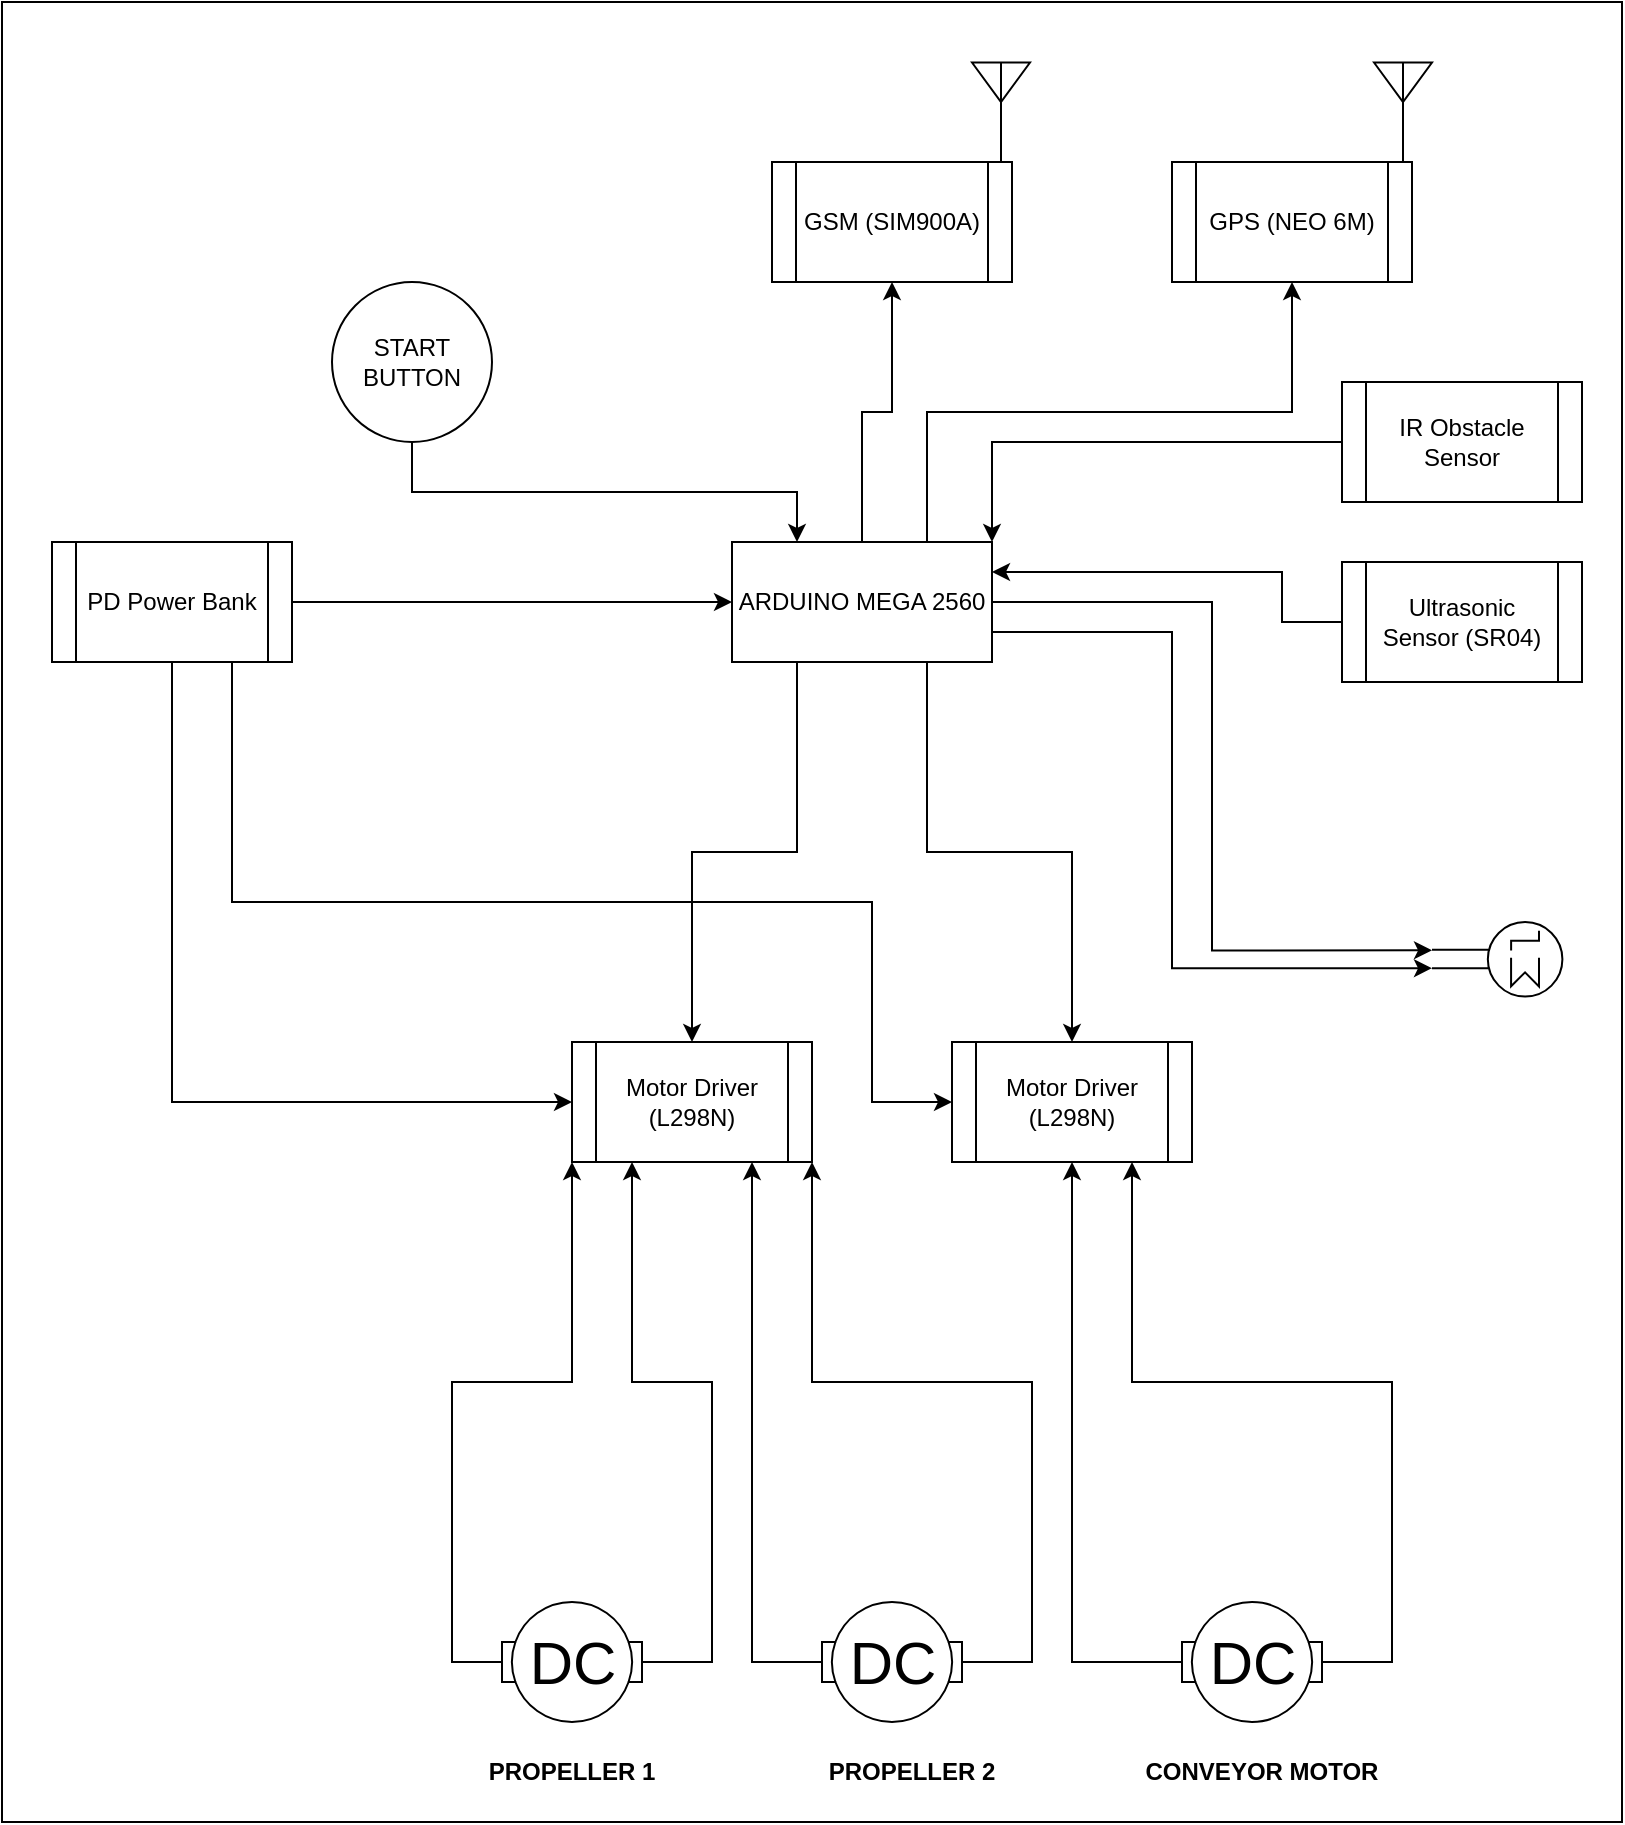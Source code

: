 <mxfile version="17.4.6" type="device"><diagram id="dnliXwXc5J6tA5w0Faiv" name="Page-1"><mxGraphModel dx="2109" dy="1231" grid="1" gridSize="10" guides="1" tooltips="1" connect="1" arrows="1" fold="1" page="1" pageScale="1" pageWidth="850" pageHeight="1100" math="0" shadow="0"><root><mxCell id="0"/><mxCell id="1" parent="0"/><mxCell id="skXBasSw-qw5Z2IBONiR-43" value="" style="rounded=0;whiteSpace=wrap;html=1;" vertex="1" parent="1"><mxGeometry x="20" y="30" width="810" height="910" as="geometry"/></mxCell><mxCell id="skXBasSw-qw5Z2IBONiR-27" style="edgeStyle=orthogonalEdgeStyle;rounded=0;orthogonalLoop=1;jettySize=auto;html=1;exitX=0.5;exitY=0;exitDx=0;exitDy=0;entryX=0.5;entryY=1;entryDx=0;entryDy=0;" edge="1" parent="1" source="skXBasSw-qw5Z2IBONiR-2" target="skXBasSw-qw5Z2IBONiR-4"><mxGeometry relative="1" as="geometry"/></mxCell><mxCell id="skXBasSw-qw5Z2IBONiR-30" style="edgeStyle=orthogonalEdgeStyle;rounded=0;orthogonalLoop=1;jettySize=auto;html=1;exitX=0.75;exitY=0;exitDx=0;exitDy=0;entryX=0.5;entryY=1;entryDx=0;entryDy=0;" edge="1" parent="1" source="skXBasSw-qw5Z2IBONiR-2" target="skXBasSw-qw5Z2IBONiR-5"><mxGeometry relative="1" as="geometry"/></mxCell><mxCell id="skXBasSw-qw5Z2IBONiR-32" style="edgeStyle=orthogonalEdgeStyle;rounded=0;orthogonalLoop=1;jettySize=auto;html=1;exitX=0.25;exitY=1;exitDx=0;exitDy=0;entryX=0.5;entryY=0;entryDx=0;entryDy=0;" edge="1" parent="1" source="skXBasSw-qw5Z2IBONiR-2" target="skXBasSw-qw5Z2IBONiR-6"><mxGeometry relative="1" as="geometry"/></mxCell><mxCell id="skXBasSw-qw5Z2IBONiR-33" style="edgeStyle=orthogonalEdgeStyle;rounded=0;orthogonalLoop=1;jettySize=auto;html=1;exitX=0.75;exitY=1;exitDx=0;exitDy=0;entryX=0.5;entryY=0;entryDx=0;entryDy=0;" edge="1" parent="1" source="skXBasSw-qw5Z2IBONiR-2" target="skXBasSw-qw5Z2IBONiR-7"><mxGeometry relative="1" as="geometry"/></mxCell><mxCell id="skXBasSw-qw5Z2IBONiR-41" style="edgeStyle=orthogonalEdgeStyle;rounded=0;orthogonalLoop=1;jettySize=auto;html=1;exitX=1;exitY=0.5;exitDx=0;exitDy=0;entryX=1;entryY=0.62;entryDx=0;entryDy=0;entryPerimeter=0;" edge="1" parent="1" source="skXBasSw-qw5Z2IBONiR-2" target="skXBasSw-qw5Z2IBONiR-21"><mxGeometry relative="1" as="geometry"/></mxCell><mxCell id="skXBasSw-qw5Z2IBONiR-42" style="edgeStyle=orthogonalEdgeStyle;rounded=0;orthogonalLoop=1;jettySize=auto;html=1;exitX=1;exitY=0.75;exitDx=0;exitDy=0;entryX=1;entryY=0.38;entryDx=0;entryDy=0;entryPerimeter=0;" edge="1" parent="1" source="skXBasSw-qw5Z2IBONiR-2" target="skXBasSw-qw5Z2IBONiR-21"><mxGeometry relative="1" as="geometry"><Array as="points"><mxPoint x="605" y="345"/><mxPoint x="605" y="513"/></Array></mxGeometry></mxCell><mxCell id="skXBasSw-qw5Z2IBONiR-2" value="ARDUINO MEGA 2560" style="rounded=0;whiteSpace=wrap;html=1;" vertex="1" parent="1"><mxGeometry x="385" y="300" width="130" height="60" as="geometry"/></mxCell><mxCell id="skXBasSw-qw5Z2IBONiR-4" value="GSM (SIM900A)" style="shape=process;whiteSpace=wrap;html=1;backgroundOutline=1;" vertex="1" parent="1"><mxGeometry x="405" y="110" width="120" height="60" as="geometry"/></mxCell><mxCell id="skXBasSw-qw5Z2IBONiR-5" value="GPS (NEO 6M)" style="shape=process;whiteSpace=wrap;html=1;backgroundOutline=1;" vertex="1" parent="1"><mxGeometry x="605" y="110" width="120" height="60" as="geometry"/></mxCell><mxCell id="skXBasSw-qw5Z2IBONiR-6" value="Motor Driver (L298N)" style="shape=process;whiteSpace=wrap;html=1;backgroundOutline=1;" vertex="1" parent="1"><mxGeometry x="305" y="550" width="120" height="60" as="geometry"/></mxCell><mxCell id="skXBasSw-qw5Z2IBONiR-7" value="Motor Driver (L298N)" style="shape=process;whiteSpace=wrap;html=1;backgroundOutline=1;" vertex="1" parent="1"><mxGeometry x="495" y="550" width="120" height="60" as="geometry"/></mxCell><mxCell id="skXBasSw-qw5Z2IBONiR-26" style="edgeStyle=orthogonalEdgeStyle;rounded=0;orthogonalLoop=1;jettySize=auto;html=1;exitX=0.5;exitY=1;exitDx=0;exitDy=0;entryX=0.25;entryY=0;entryDx=0;entryDy=0;" edge="1" parent="1" source="skXBasSw-qw5Z2IBONiR-8" target="skXBasSw-qw5Z2IBONiR-2"><mxGeometry relative="1" as="geometry"/></mxCell><mxCell id="skXBasSw-qw5Z2IBONiR-8" value="START BUTTON" style="ellipse;whiteSpace=wrap;html=1;aspect=fixed;" vertex="1" parent="1"><mxGeometry x="185" y="170" width="80" height="80" as="geometry"/></mxCell><mxCell id="skXBasSw-qw5Z2IBONiR-46" style="edgeStyle=orthogonalEdgeStyle;rounded=0;orthogonalLoop=1;jettySize=auto;html=1;exitX=0;exitY=0.5;exitDx=0;exitDy=0;entryX=1;entryY=0;entryDx=0;entryDy=0;" edge="1" parent="1" source="skXBasSw-qw5Z2IBONiR-9" target="skXBasSw-qw5Z2IBONiR-2"><mxGeometry relative="1" as="geometry"/></mxCell><mxCell id="skXBasSw-qw5Z2IBONiR-9" value="IR Obstacle Sensor" style="shape=process;whiteSpace=wrap;html=1;backgroundOutline=1;" vertex="1" parent="1"><mxGeometry x="690" y="220" width="120" height="60" as="geometry"/></mxCell><mxCell id="skXBasSw-qw5Z2IBONiR-22" style="edgeStyle=orthogonalEdgeStyle;rounded=0;orthogonalLoop=1;jettySize=auto;html=1;exitX=0.5;exitY=1;exitDx=0;exitDy=0;entryX=0;entryY=0.5;entryDx=0;entryDy=0;" edge="1" parent="1" source="skXBasSw-qw5Z2IBONiR-10" target="skXBasSw-qw5Z2IBONiR-6"><mxGeometry relative="1" as="geometry"/></mxCell><mxCell id="skXBasSw-qw5Z2IBONiR-23" style="edgeStyle=orthogonalEdgeStyle;rounded=0;orthogonalLoop=1;jettySize=auto;html=1;exitX=0.75;exitY=1;exitDx=0;exitDy=0;entryX=0;entryY=0.5;entryDx=0;entryDy=0;" edge="1" parent="1" source="skXBasSw-qw5Z2IBONiR-10" target="skXBasSw-qw5Z2IBONiR-7"><mxGeometry relative="1" as="geometry"><Array as="points"><mxPoint x="135" y="480"/><mxPoint x="455" y="480"/><mxPoint x="455" y="580"/></Array></mxGeometry></mxCell><mxCell id="skXBasSw-qw5Z2IBONiR-25" style="edgeStyle=orthogonalEdgeStyle;rounded=0;orthogonalLoop=1;jettySize=auto;html=1;exitX=1;exitY=0.5;exitDx=0;exitDy=0;entryX=0;entryY=0.5;entryDx=0;entryDy=0;" edge="1" parent="1" source="skXBasSw-qw5Z2IBONiR-10" target="skXBasSw-qw5Z2IBONiR-2"><mxGeometry relative="1" as="geometry"/></mxCell><mxCell id="skXBasSw-qw5Z2IBONiR-10" value="PD Power Bank" style="shape=process;whiteSpace=wrap;html=1;backgroundOutline=1;" vertex="1" parent="1"><mxGeometry x="45" y="300" width="120" height="60" as="geometry"/></mxCell><mxCell id="skXBasSw-qw5Z2IBONiR-13" style="edgeStyle=orthogonalEdgeStyle;rounded=0;orthogonalLoop=1;jettySize=auto;html=1;exitX=0;exitY=0.5;exitDx=0;exitDy=0;exitPerimeter=0;entryX=0;entryY=1;entryDx=0;entryDy=0;" edge="1" parent="1" source="skXBasSw-qw5Z2IBONiR-12" target="skXBasSw-qw5Z2IBONiR-6"><mxGeometry relative="1" as="geometry"><Array as="points"><mxPoint x="245" y="860"/><mxPoint x="245" y="720"/><mxPoint x="305" y="720"/></Array></mxGeometry></mxCell><mxCell id="skXBasSw-qw5Z2IBONiR-14" style="edgeStyle=orthogonalEdgeStyle;rounded=0;orthogonalLoop=1;jettySize=auto;html=1;exitX=1;exitY=0.5;exitDx=0;exitDy=0;exitPerimeter=0;entryX=0.25;entryY=1;entryDx=0;entryDy=0;" edge="1" parent="1" source="skXBasSw-qw5Z2IBONiR-12" target="skXBasSw-qw5Z2IBONiR-6"><mxGeometry relative="1" as="geometry"><Array as="points"><mxPoint x="375" y="860"/><mxPoint x="375" y="720"/><mxPoint x="335" y="720"/></Array></mxGeometry></mxCell><mxCell id="skXBasSw-qw5Z2IBONiR-12" value="DC" style="shape=mxgraph.electrical.electro-mechanical.motor_2;html=1;shadow=0;dashed=0;align=center;fontSize=30;strokeWidth=1;" vertex="1" parent="1"><mxGeometry x="255" y="830" width="100" height="60" as="geometry"/></mxCell><mxCell id="skXBasSw-qw5Z2IBONiR-17" style="edgeStyle=orthogonalEdgeStyle;rounded=0;orthogonalLoop=1;jettySize=auto;html=1;exitX=1;exitY=0.5;exitDx=0;exitDy=0;exitPerimeter=0;entryX=1;entryY=1;entryDx=0;entryDy=0;" edge="1" parent="1" source="skXBasSw-qw5Z2IBONiR-15" target="skXBasSw-qw5Z2IBONiR-6"><mxGeometry relative="1" as="geometry"/></mxCell><mxCell id="skXBasSw-qw5Z2IBONiR-18" style="edgeStyle=orthogonalEdgeStyle;rounded=0;orthogonalLoop=1;jettySize=auto;html=1;exitX=0;exitY=0.5;exitDx=0;exitDy=0;exitPerimeter=0;entryX=0.75;entryY=1;entryDx=0;entryDy=0;" edge="1" parent="1" source="skXBasSw-qw5Z2IBONiR-15" target="skXBasSw-qw5Z2IBONiR-6"><mxGeometry relative="1" as="geometry"/></mxCell><mxCell id="skXBasSw-qw5Z2IBONiR-15" value="DC" style="shape=mxgraph.electrical.electro-mechanical.motor_2;html=1;shadow=0;dashed=0;align=center;fontSize=30;strokeWidth=1;" vertex="1" parent="1"><mxGeometry x="415" y="830" width="100" height="60" as="geometry"/></mxCell><mxCell id="skXBasSw-qw5Z2IBONiR-20" style="edgeStyle=orthogonalEdgeStyle;rounded=0;orthogonalLoop=1;jettySize=auto;html=1;exitX=0;exitY=0.5;exitDx=0;exitDy=0;exitPerimeter=0;entryX=0.5;entryY=1;entryDx=0;entryDy=0;" edge="1" parent="1" source="skXBasSw-qw5Z2IBONiR-19" target="skXBasSw-qw5Z2IBONiR-7"><mxGeometry relative="1" as="geometry"/></mxCell><mxCell id="skXBasSw-qw5Z2IBONiR-24" style="edgeStyle=orthogonalEdgeStyle;rounded=0;orthogonalLoop=1;jettySize=auto;html=1;exitX=1;exitY=0.5;exitDx=0;exitDy=0;exitPerimeter=0;entryX=0.75;entryY=1;entryDx=0;entryDy=0;" edge="1" parent="1" source="skXBasSw-qw5Z2IBONiR-19" target="skXBasSw-qw5Z2IBONiR-7"><mxGeometry relative="1" as="geometry"/></mxCell><mxCell id="skXBasSw-qw5Z2IBONiR-19" value="DC" style="shape=mxgraph.electrical.electro-mechanical.motor_2;html=1;shadow=0;dashed=0;align=center;fontSize=30;strokeWidth=1;" vertex="1" parent="1"><mxGeometry x="595" y="830" width="100" height="60" as="geometry"/></mxCell><mxCell id="skXBasSw-qw5Z2IBONiR-21" value="" style="verticalLabelPosition=bottom;aspect=fixed;html=1;verticalAlign=top;strokeColor=#000000;fillColor=#000000;align=center;outlineConnect=0;shape=mxgraph.fluid_power.x10070;points=[[1,0.38,0],[1,0.5,0],[1,0.62,0]];rotation=-180;" vertex="1" parent="1"><mxGeometry x="735" y="490" width="65.2" height="37.28" as="geometry"/></mxCell><mxCell id="skXBasSw-qw5Z2IBONiR-28" value="" style="verticalLabelPosition=bottom;shadow=0;dashed=0;align=center;html=1;verticalAlign=top;shape=mxgraph.electrical.radio.aerial_-_antenna_2;" vertex="1" parent="1"><mxGeometry x="505" y="60" width="29" height="50" as="geometry"/></mxCell><mxCell id="skXBasSw-qw5Z2IBONiR-29" value="" style="verticalLabelPosition=bottom;shadow=0;dashed=0;align=center;html=1;verticalAlign=top;shape=mxgraph.electrical.radio.aerial_-_antenna_2;" vertex="1" parent="1"><mxGeometry x="706" y="60" width="29" height="50" as="geometry"/></mxCell><mxCell id="skXBasSw-qw5Z2IBONiR-34" value="&lt;b&gt;PROPELLER 1&lt;/b&gt;" style="text;html=1;strokeColor=none;fillColor=none;align=center;verticalAlign=middle;whiteSpace=wrap;rounded=0;" vertex="1" parent="1"><mxGeometry x="255" y="900" width="100" height="30" as="geometry"/></mxCell><mxCell id="skXBasSw-qw5Z2IBONiR-35" value="&lt;b&gt;PROPELLER 2&lt;/b&gt;" style="text;html=1;strokeColor=none;fillColor=none;align=center;verticalAlign=middle;whiteSpace=wrap;rounded=0;" vertex="1" parent="1"><mxGeometry x="425" y="900" width="100" height="30" as="geometry"/></mxCell><mxCell id="skXBasSw-qw5Z2IBONiR-36" value="&lt;b&gt;CONVEYOR MOTOR&lt;/b&gt;" style="text;html=1;strokeColor=none;fillColor=none;align=center;verticalAlign=middle;whiteSpace=wrap;rounded=0;" vertex="1" parent="1"><mxGeometry x="585" y="900" width="130" height="30" as="geometry"/></mxCell><mxCell id="skXBasSw-qw5Z2IBONiR-47" style="edgeStyle=orthogonalEdgeStyle;rounded=0;orthogonalLoop=1;jettySize=auto;html=1;exitX=0;exitY=0.5;exitDx=0;exitDy=0;entryX=1;entryY=0.25;entryDx=0;entryDy=0;" edge="1" parent="1" source="skXBasSw-qw5Z2IBONiR-44" target="skXBasSw-qw5Z2IBONiR-2"><mxGeometry relative="1" as="geometry"><Array as="points"><mxPoint x="660" y="340"/><mxPoint x="660" y="315"/></Array></mxGeometry></mxCell><mxCell id="skXBasSw-qw5Z2IBONiR-44" value="Ultrasonic Sensor (SR04)" style="shape=process;whiteSpace=wrap;html=1;backgroundOutline=1;" vertex="1" parent="1"><mxGeometry x="690" y="310" width="120" height="60" as="geometry"/></mxCell></root></mxGraphModel></diagram></mxfile>